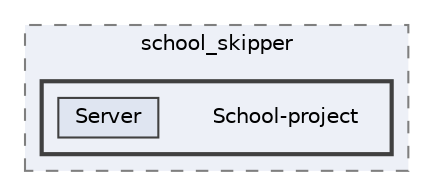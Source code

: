 digraph "D:/Berufsschule/school_skipper/School-project"
{
 // LATEX_PDF_SIZE
  bgcolor="transparent";
  edge [fontname=Helvetica,fontsize=10,labelfontname=Helvetica,labelfontsize=10];
  node [fontname=Helvetica,fontsize=10,shape=box,height=0.2,width=0.4];
  compound=true
  subgraph clusterdir_25b8bbcc71543dab7ebe4dcf6a83f41f {
    graph [ bgcolor="#edf0f7", pencolor="grey50", label="school_skipper", fontname=Helvetica,fontsize=10 style="filled,dashed", URL="dir_25b8bbcc71543dab7ebe4dcf6a83f41f.html",tooltip=""]
  subgraph clusterdir_26698e27b62c20696465596e27ab726f {
    graph [ bgcolor="#edf0f7", pencolor="grey25", label="", fontname=Helvetica,fontsize=10 style="filled,bold", URL="dir_26698e27b62c20696465596e27ab726f.html",tooltip=""]
    dir_26698e27b62c20696465596e27ab726f [shape=plaintext, label="School-project"];
  dir_5414d0cc80566289bf8c7ec614d387d8 [label="Server", fillcolor="#dfe5f1", color="grey25", style="filled", URL="dir_5414d0cc80566289bf8c7ec614d387d8.html",tooltip=""];
  }
  }
}
